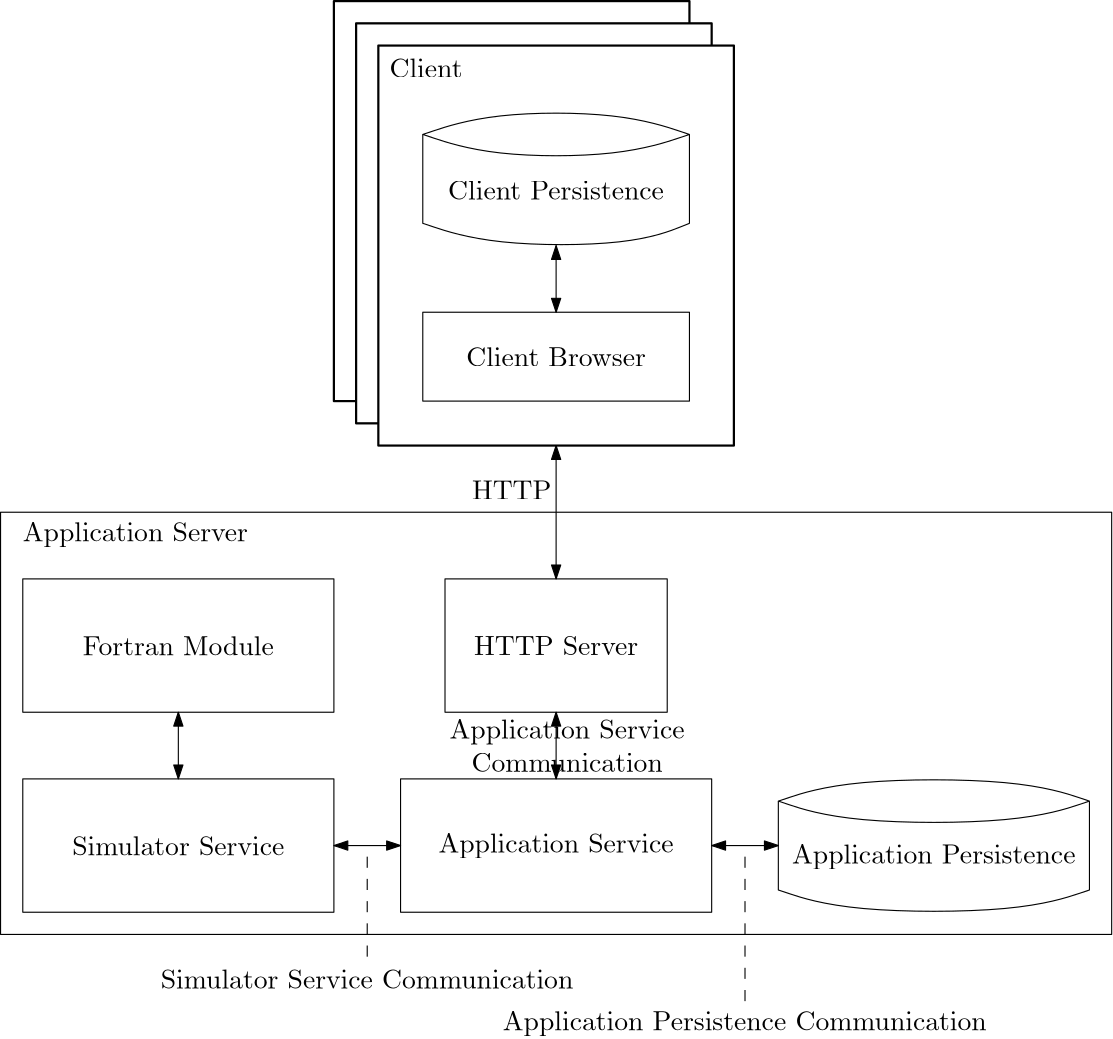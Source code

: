 <?xml version="1.0"?>
<!DOCTYPE ipe SYSTEM "ipe.dtd">
<ipe version="70005" creator="Ipe 7.1.2">
<info created="D:20130514133434" modified="D:20130522104602"/>
<ipestyle name="basic">
<symbol name="arrow/arc(spx)">
<path stroke="sym-stroke" fill="sym-stroke" pen="sym-pen">
0 0 m
-1 0.333 l
-1 -0.333 l
h
</path>
</symbol>
<symbol name="arrow/farc(spx)">
<path stroke="sym-stroke" fill="white" pen="sym-pen">
0 0 m
-1 0.333 l
-1 -0.333 l
h
</path>
</symbol>
<symbol name="mark/circle(sx)" transformations="translations">
<path fill="sym-stroke">
0.6 0 0 0.6 0 0 e
0.4 0 0 0.4 0 0 e
</path>
</symbol>
<symbol name="mark/disk(sx)" transformations="translations">
<path fill="sym-stroke">
0.6 0 0 0.6 0 0 e
</path>
</symbol>
<symbol name="mark/fdisk(sfx)" transformations="translations">
<group>
<path fill="sym-fill">
0.5 0 0 0.5 0 0 e
</path>
<path fill="sym-stroke" fillrule="eofill">
0.6 0 0 0.6 0 0 e
0.4 0 0 0.4 0 0 e
</path>
</group>
</symbol>
<symbol name="mark/box(sx)" transformations="translations">
<path fill="sym-stroke" fillrule="eofill">
-0.6 -0.6 m
0.6 -0.6 l
0.6 0.6 l
-0.6 0.6 l
h
-0.4 -0.4 m
0.4 -0.4 l
0.4 0.4 l
-0.4 0.4 l
h
</path>
</symbol>
<symbol name="mark/square(sx)" transformations="translations">
<path fill="sym-stroke">
-0.6 -0.6 m
0.6 -0.6 l
0.6 0.6 l
-0.6 0.6 l
h
</path>
</symbol>
<symbol name="mark/fsquare(sfx)" transformations="translations">
<group>
<path fill="sym-fill">
-0.5 -0.5 m
0.5 -0.5 l
0.5 0.5 l
-0.5 0.5 l
h
</path>
<path fill="sym-stroke" fillrule="eofill">
-0.6 -0.6 m
0.6 -0.6 l
0.6 0.6 l
-0.6 0.6 l
h
-0.4 -0.4 m
0.4 -0.4 l
0.4 0.4 l
-0.4 0.4 l
h
</path>
</group>
</symbol>
<symbol name="mark/cross(sx)" transformations="translations">
<group>
<path fill="sym-stroke">
-0.43 -0.57 m
0.57 0.43 l
0.43 0.57 l
-0.57 -0.43 l
h
</path>
<path fill="sym-stroke">
-0.43 0.57 m
0.57 -0.43 l
0.43 -0.57 l
-0.57 0.43 l
h
</path>
</group>
</symbol>
<symbol name="arrow/fnormal(spx)">
<path stroke="sym-stroke" fill="white" pen="sym-pen">
0 0 m
-1 0.333 l
-1 -0.333 l
h
</path>
</symbol>
<symbol name="arrow/pointed(spx)">
<path stroke="sym-stroke" fill="sym-stroke" pen="sym-pen">
0 0 m
-1 0.333 l
-0.8 0 l
-1 -0.333 l
h
</path>
</symbol>
<symbol name="arrow/fpointed(spx)">
<path stroke="sym-stroke" fill="white" pen="sym-pen">
0 0 m
-1 0.333 l
-0.8 0 l
-1 -0.333 l
h
</path>
</symbol>
<symbol name="arrow/linear(spx)">
<path stroke="sym-stroke" pen="sym-pen">
-1 0.333 m
0 0 l
-1 -0.333 l
</path>
</symbol>
<symbol name="arrow/fdouble(spx)">
<path stroke="sym-stroke" fill="white" pen="sym-pen">
0 0 m
-1 0.333 l
-1 -0.333 l
h
-1 0 m
-2 0.333 l
-2 -0.333 l
h
</path>
</symbol>
<symbol name="arrow/double(spx)">
<path stroke="sym-stroke" fill="sym-stroke" pen="sym-pen">
0 0 m
-1 0.333 l
-1 -0.333 l
h
-1 0 m
-2 0.333 l
-2 -0.333 l
h
</path>
</symbol>
<pen name="heavier" value="0.8"/>
<pen name="fat" value="1.2"/>
<pen name="ultrafat" value="2"/>
<symbolsize name="large" value="5"/>
<symbolsize name="small" value="2"/>
<symbolsize name="tiny" value="1.1"/>
<arrowsize name="large" value="10"/>
<arrowsize name="small" value="5"/>
<arrowsize name="tiny" value="3"/>
<color name="red" value="1 0 0"/>
<color name="green" value="0 1 0"/>
<color name="blue" value="0 0 1"/>
<color name="yellow" value="1 1 0"/>
<color name="orange" value="1 0.647 0"/>
<color name="gold" value="1 0.843 0"/>
<color name="purple" value="0.627 0.125 0.941"/>
<color name="gray" value="0.745"/>
<color name="brown" value="0.647 0.165 0.165"/>
<color name="navy" value="0 0 0.502"/>
<color name="pink" value="1 0.753 0.796"/>
<color name="seagreen" value="0.18 0.545 0.341"/>
<color name="turquoise" value="0.251 0.878 0.816"/>
<color name="violet" value="0.933 0.51 0.933"/>
<color name="darkblue" value="0 0 0.545"/>
<color name="darkcyan" value="0 0.545 0.545"/>
<color name="darkgray" value="0.663"/>
<color name="darkgreen" value="0 0.392 0"/>
<color name="darkmagenta" value="0.545 0 0.545"/>
<color name="darkorange" value="1 0.549 0"/>
<color name="darkred" value="0.545 0 0"/>
<color name="lightblue" value="0.678 0.847 0.902"/>
<color name="lightcyan" value="0.878 1 1"/>
<color name="lightgray" value="0.827"/>
<color name="lightgreen" value="0.565 0.933 0.565"/>
<color name="lightyellow" value="1 1 0.878"/>
<dashstyle name="dashed" value="[4] 0"/>
<dashstyle name="dotted" value="[1 3] 0"/>
<dashstyle name="dash dotted" value="[4 2 1 2] 0"/>
<dashstyle name="dash dot dotted" value="[4 2 1 2 1 2] 0"/>
<textsize name="large" value="\large"/>
<textsize name="Large" value="\Large"/>
<textsize name="LARGE" value="\LARGE"/>
<textsize name="huge" value="\huge"/>
<textsize name="Huge" value="\Huge"/>
<textsize name="small" value="\small"/>
<textsize name="footnote" value="\footnotesize"/>
<textsize name="tiny" value="\tiny"/>
<textstyle name="center" begin="\begin{center}" end="\end{center}"/>
<textstyle name="itemize" begin="\begin{itemize}" end="\end{itemize}"/>
<textstyle name="item" begin="\begin{itemize}\item{}" end="\end{itemize}"/>
<gridsize name="4 pts" value="4"/>
<gridsize name="8 pts (~3 mm)" value="8"/>
<gridsize name="16 pts (~6 mm)" value="16"/>
<gridsize name="32 pts (~12 mm)" value="32"/>
<gridsize name="10 pts (~3.5 mm)" value="10"/>
<gridsize name="20 pts (~7 mm)" value="20"/>
<gridsize name="14 pts (~5 mm)" value="14"/>
<gridsize name="28 pts (~10 mm)" value="28"/>
<gridsize name="56 pts (~20 mm)" value="56"/>
<anglesize name="90 deg" value="90"/>
<anglesize name="60 deg" value="60"/>
<anglesize name="45 deg" value="45"/>
<anglesize name="30 deg" value="30"/>
<anglesize name="22.5 deg" value="22.5"/>
<tiling name="falling" angle="-60" step="4" width="1"/>
<tiling name="rising" angle="30" step="4" width="1"/>
</ipestyle>
<page>
<layer name="alpha"/>
<view layers="alpha" active="alpha"/>
<path layer="alpha" stroke="black" fill="white" pen="heavier">
176 816 m
176 672 l
304 672 l
304 816 l
h
</path>
<path stroke="black" fill="1" pen="heavier">
184 808 m
184 664 l
312 664 l
312 808 l
h
</path>
<path stroke="black" fill="white" pen="heavier">
192 800 m
192 656 l
320 656 l
320 800 l
h
</path>
<text matrix="1 0 0 1 4 184" transformations="translations" pos="192 608" stroke="black" type="label" width="26.29" height="6.918" depth="0" valign="center">Client</text>
<path stroke="black">
208 768 m
232 776
280 776
304 768 s
280 760
232 760
208 768 s
h
</path>
<text matrix="1 0 0 1 64 140" transformations="translations" pos="192 608" stroke="black" type="label" width="77.764" height="6.918" depth="0" halign="center" valign="center">Client Persistence</text>
<path stroke="black">
208 768 m
208 736 l
232 728
284 728
304 736 s
304 768 l
</path>
<text matrix="1 0 0 1 64 80" transformations="translations" pos="192 608" stroke="black" type="label" width="64.73" height="6.918" depth="0" halign="center" valign="center">Client Browser</text>
<path matrix="1 0 0 1 0 16" stroke="black">
208 688 m
208 656 l
304 656 l
304 688 l
h
</path>
<path stroke="black" arrow="normal/small" rarrow="normal/small">
256 728 m
256 704 l
</path>
<path matrix="1.78571 0 0 2.375 -201.143 -888" stroke="black">
144 640 m
144 576 l
368 576 l
368 640 l
h
</path>
<path matrix="1.75 0 0 1 -202 -24" stroke="black">
152 632 m
152 584 l
216 584 l
216 632 l
h
</path>
<path matrix="1.25 0 0 1 -64 -24" stroke="black">
224 632 m
224 584 l
288 584 l
288 632 l
h
</path>
<path matrix="1.75 0 0 1 -318 -96" stroke="black">
296 632 m
296 584 l
360 584 l
360 632 l
h
</path>
<text matrix="1 0 0 1 0 -24" transformations="translations" pos="256 608" stroke="black" type="label" width="59.139" height="6.808" depth="0" halign="center" valign="center">HTTP Server</text>
<path stroke="black" arrow="normal/small" rarrow="normal/small">
256 656 m
256 608 l
</path>
<text matrix="0.783632 0 0 1 180.772 240" transformations="translations" pos="96 272" stroke="black" type="label" width="84.71" height="6.926" depth="1.93" halign="center" valign="center">Application Service</text>
<text matrix="1.62364 0 0 1 -35.8686 240" transformations="translations" pos="96 272" stroke="black" type="label" width="76.436" height="6.918" depth="0" halign="center" valign="center">Simulator Service</text>
<path matrix="1 0 0 1 16 -88" stroke="black" arrow="normal/small" rarrow="normal/small">
296 600 m
320 600 l
</path>
<path matrix="1.75 0 0 1 -202 -96" stroke="black">
152 632 m
152 584 l
216 584 l
216 632 l
h
</path>
<text matrix="2.02337 0 0 1 -74.243 312" transformations="translations" pos="96 272" stroke="black" type="label" width="68.825" height="6.918" depth="0" halign="center" valign="center">Fortran Module</text>
<path matrix="1 0 0 1 16 -32" stroke="black">
320 560 m
344 568
408 568
432 560 s
408 552
344 552
320 560 s
h
</path>
<text matrix="1 0 0 1 200 -100" transformations="translations" pos="192 608" stroke="black" type="label" width="102.117" height="6.926" depth="1.93" halign="center" valign="center">Application Persistence</text>
<path matrix="1 0 0 1 16 -32" stroke="black">
320 560 m
320 528 l
344 520
408 520
432 528 s
432 560 l
</path>
<text matrix="1 0 0 1 48 240" transformations="translations" pos="192 400" stroke="black" type="label" width="28.643" height="6.808" depth="0" halign="center" valign="center">HTTP</text>
<path matrix="1 0 0 1 0 -16" stroke="black" arrow="normal/small" rarrow="normal/small">
256 576 m
256 552 l
</path>
<path matrix="1 0 0 1 -120 -88" stroke="black" arrow="normal/small" rarrow="normal/small">
296 600 m
320 600 l
</path>
<path matrix="1 0 0 1 -136 -16" stroke="black" arrow="normal/small" rarrow="normal/small">
256 576 m
256 552 l
</path>
<text matrix="0.998677 -0.051431 0.051431 0.998677 -26.4953 -45.6428" transformations="translations" pos="188 520" stroke="black" type="label" width="148.665" height="6.918" depth="0" halign="center" valign="center">Simulator Service Communication</text>
<text matrix="0.999883 -0.0152982 0.0152982 0.999883 128.067 -69.0631" transformations="translations" pos="188 520" stroke="black" type="label" width="174.347" height="6.926" depth="1.93" halign="center" valign="center">Application Persistence Communication</text>
<path stroke="black" dash="dashed">
188 508 m
188 472 l
</path>
<path stroke="black" dash="dashed">
324 508 m
324 456 l
</path>
<text matrix="1 0 0 1 -128 16" transformations="translations" pos="192 608" stroke="black" type="label" width="81.14" height="6.926" depth="1.93" valign="center">Application Server</text>
<text matrix="0.999883 -0.0152982 0.0152982 0.999883 64.067 30.9369" transformations="translations" pos="188 520" stroke="black" type="minipage" width="88.94" height="11.924" depth="6.95" halign="center" valign="center">\begin{center}Application Service Communication\end{center}</text>
</page>
</ipe>
